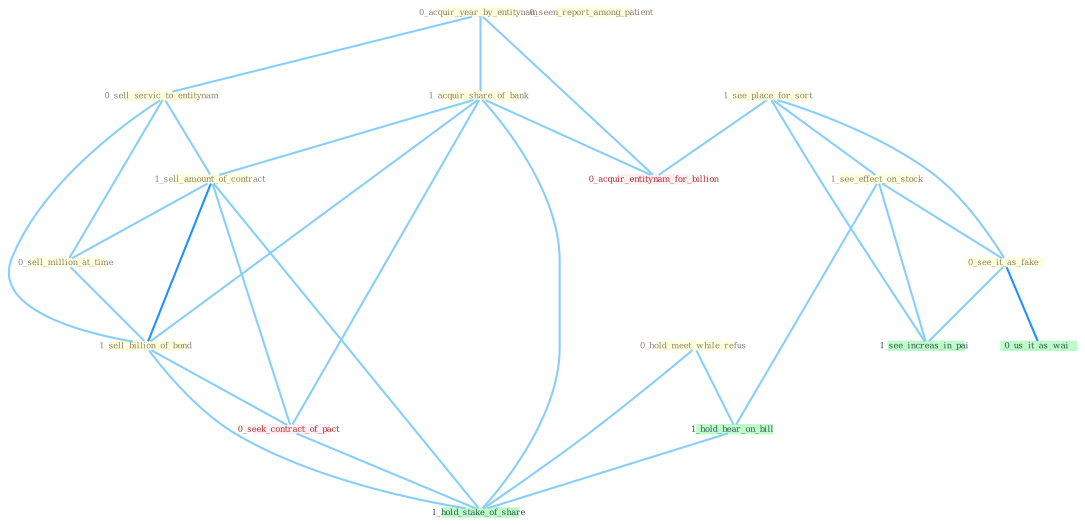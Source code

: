 Graph G{ 
    node
    [shape=polygon,style=filled,width=.5,height=.06,color="#BDFCC9",fixedsize=true,fontsize=4,
    fontcolor="#2f4f4f"];
    {node
    [color="#ffffe0", fontcolor="#8b7d6b"] "0_acquir_year_by_entitynam " "1_see_place_for_sort " "1_see_effect_on_stock " "1_acquir_share_of_bank " "0_sell_servic_to_entitynam " "0_seen_report_among_patient " "0_hold_meet_while_refus " "1_sell_amount_of_contract " "0_see_it_as_fake " "0_sell_million_at_time " "1_sell_billion_of_bond "}
{node [color="#fff0f5", fontcolor="#b22222"] "0_seek_contract_of_pact " "0_acquir_entitynam_for_billion "}
edge [color="#B0E2FF"];

	"0_acquir_year_by_entitynam " -- "1_acquir_share_of_bank " [w="1", color="#87cefa" ];
	"0_acquir_year_by_entitynam " -- "0_sell_servic_to_entitynam " [w="1", color="#87cefa" ];
	"0_acquir_year_by_entitynam " -- "0_acquir_entitynam_for_billion " [w="1", color="#87cefa" ];
	"1_see_place_for_sort " -- "1_see_effect_on_stock " [w="1", color="#87cefa" ];
	"1_see_place_for_sort " -- "0_see_it_as_fake " [w="1", color="#87cefa" ];
	"1_see_place_for_sort " -- "0_acquir_entitynam_for_billion " [w="1", color="#87cefa" ];
	"1_see_place_for_sort " -- "1_see_increas_in_pai " [w="1", color="#87cefa" ];
	"1_see_effect_on_stock " -- "0_see_it_as_fake " [w="1", color="#87cefa" ];
	"1_see_effect_on_stock " -- "1_see_increas_in_pai " [w="1", color="#87cefa" ];
	"1_see_effect_on_stock " -- "1_hold_hear_on_bill " [w="1", color="#87cefa" ];
	"1_acquir_share_of_bank " -- "1_sell_amount_of_contract " [w="1", color="#87cefa" ];
	"1_acquir_share_of_bank " -- "1_sell_billion_of_bond " [w="1", color="#87cefa" ];
	"1_acquir_share_of_bank " -- "0_seek_contract_of_pact " [w="1", color="#87cefa" ];
	"1_acquir_share_of_bank " -- "0_acquir_entitynam_for_billion " [w="1", color="#87cefa" ];
	"1_acquir_share_of_bank " -- "1_hold_stake_of_share " [w="1", color="#87cefa" ];
	"0_sell_servic_to_entitynam " -- "1_sell_amount_of_contract " [w="1", color="#87cefa" ];
	"0_sell_servic_to_entitynam " -- "0_sell_million_at_time " [w="1", color="#87cefa" ];
	"0_sell_servic_to_entitynam " -- "1_sell_billion_of_bond " [w="1", color="#87cefa" ];
	"0_hold_meet_while_refus " -- "1_hold_hear_on_bill " [w="1", color="#87cefa" ];
	"0_hold_meet_while_refus " -- "1_hold_stake_of_share " [w="1", color="#87cefa" ];
	"1_sell_amount_of_contract " -- "0_sell_million_at_time " [w="1", color="#87cefa" ];
	"1_sell_amount_of_contract " -- "1_sell_billion_of_bond " [w="2", color="#1e90ff" , len=0.8];
	"1_sell_amount_of_contract " -- "0_seek_contract_of_pact " [w="1", color="#87cefa" ];
	"1_sell_amount_of_contract " -- "1_hold_stake_of_share " [w="1", color="#87cefa" ];
	"0_see_it_as_fake " -- "0_us_it_as_wai " [w="2", color="#1e90ff" , len=0.8];
	"0_see_it_as_fake " -- "1_see_increas_in_pai " [w="1", color="#87cefa" ];
	"0_sell_million_at_time " -- "1_sell_billion_of_bond " [w="1", color="#87cefa" ];
	"1_sell_billion_of_bond " -- "0_seek_contract_of_pact " [w="1", color="#87cefa" ];
	"1_sell_billion_of_bond " -- "1_hold_stake_of_share " [w="1", color="#87cefa" ];
	"0_seek_contract_of_pact " -- "1_hold_stake_of_share " [w="1", color="#87cefa" ];
	"1_hold_hear_on_bill " -- "1_hold_stake_of_share " [w="1", color="#87cefa" ];
}